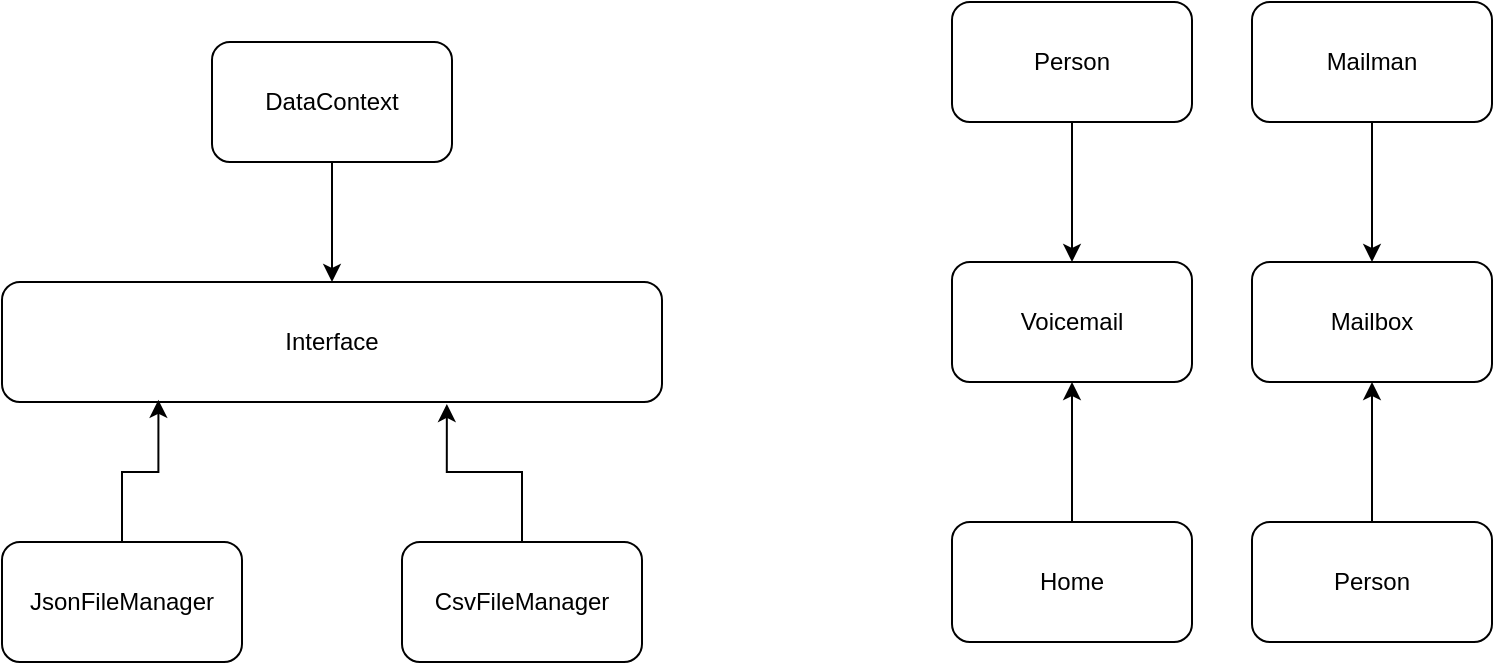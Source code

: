 <mxfile version="26.0.13">
  <diagram name="Page-1" id="Sn6EWg19AM5R_8AkQ4Zi">
    <mxGraphModel dx="830" dy="608" grid="1" gridSize="10" guides="1" tooltips="1" connect="1" arrows="1" fold="1" page="1" pageScale="1" pageWidth="850" pageHeight="1100" math="0" shadow="0">
      <root>
        <mxCell id="0" />
        <mxCell id="1" parent="0" />
        <mxCell id="in7ZH2lZRlxWviMKBcq--7" style="edgeStyle=orthogonalEdgeStyle;rounded=0;orthogonalLoop=1;jettySize=auto;html=1;entryX=0.5;entryY=0;entryDx=0;entryDy=0;" edge="1" parent="1" source="in7ZH2lZRlxWviMKBcq--1" target="in7ZH2lZRlxWviMKBcq--6">
          <mxGeometry relative="1" as="geometry" />
        </mxCell>
        <mxCell id="in7ZH2lZRlxWviMKBcq--1" value="DataContext" style="rounded=1;whiteSpace=wrap;html=1;" vertex="1" parent="1">
          <mxGeometry x="200" y="160" width="120" height="60" as="geometry" />
        </mxCell>
        <mxCell id="in7ZH2lZRlxWviMKBcq--2" value="JsonFileManager" style="rounded=1;whiteSpace=wrap;html=1;" vertex="1" parent="1">
          <mxGeometry x="95" y="410" width="120" height="60" as="geometry" />
        </mxCell>
        <mxCell id="in7ZH2lZRlxWviMKBcq--3" value="CsvFileManager" style="rounded=1;whiteSpace=wrap;html=1;" vertex="1" parent="1">
          <mxGeometry x="295" y="410" width="120" height="60" as="geometry" />
        </mxCell>
        <mxCell id="in7ZH2lZRlxWviMKBcq--6" value="Interface" style="rounded=1;whiteSpace=wrap;html=1;" vertex="1" parent="1">
          <mxGeometry x="95" y="280" width="330" height="60" as="geometry" />
        </mxCell>
        <mxCell id="in7ZH2lZRlxWviMKBcq--8" style="edgeStyle=orthogonalEdgeStyle;rounded=0;orthogonalLoop=1;jettySize=auto;html=1;entryX=0.237;entryY=0.982;entryDx=0;entryDy=0;entryPerimeter=0;" edge="1" parent="1" source="in7ZH2lZRlxWviMKBcq--2" target="in7ZH2lZRlxWviMKBcq--6">
          <mxGeometry relative="1" as="geometry" />
        </mxCell>
        <mxCell id="in7ZH2lZRlxWviMKBcq--9" style="edgeStyle=orthogonalEdgeStyle;rounded=0;orthogonalLoop=1;jettySize=auto;html=1;entryX=0.674;entryY=1.016;entryDx=0;entryDy=0;entryPerimeter=0;" edge="1" parent="1" source="in7ZH2lZRlxWviMKBcq--3" target="in7ZH2lZRlxWviMKBcq--6">
          <mxGeometry relative="1" as="geometry" />
        </mxCell>
        <mxCell id="in7ZH2lZRlxWviMKBcq--10" value="Voicemail" style="rounded=1;whiteSpace=wrap;html=1;" vertex="1" parent="1">
          <mxGeometry x="570" y="270" width="120" height="60" as="geometry" />
        </mxCell>
        <mxCell id="in7ZH2lZRlxWviMKBcq--17" style="edgeStyle=orthogonalEdgeStyle;rounded=0;orthogonalLoop=1;jettySize=auto;html=1;entryX=0.5;entryY=0;entryDx=0;entryDy=0;" edge="1" parent="1" source="in7ZH2lZRlxWviMKBcq--11" target="in7ZH2lZRlxWviMKBcq--10">
          <mxGeometry relative="1" as="geometry" />
        </mxCell>
        <mxCell id="in7ZH2lZRlxWviMKBcq--11" value="Person" style="rounded=1;whiteSpace=wrap;html=1;" vertex="1" parent="1">
          <mxGeometry x="570" y="140" width="120" height="60" as="geometry" />
        </mxCell>
        <mxCell id="in7ZH2lZRlxWviMKBcq--18" style="edgeStyle=orthogonalEdgeStyle;rounded=0;orthogonalLoop=1;jettySize=auto;html=1;entryX=0.5;entryY=1;entryDx=0;entryDy=0;" edge="1" parent="1" source="in7ZH2lZRlxWviMKBcq--12" target="in7ZH2lZRlxWviMKBcq--10">
          <mxGeometry relative="1" as="geometry" />
        </mxCell>
        <mxCell id="in7ZH2lZRlxWviMKBcq--12" value="Home" style="rounded=1;whiteSpace=wrap;html=1;" vertex="1" parent="1">
          <mxGeometry x="570" y="400" width="120" height="60" as="geometry" />
        </mxCell>
        <mxCell id="in7ZH2lZRlxWviMKBcq--13" value="Mailbox" style="rounded=1;whiteSpace=wrap;html=1;" vertex="1" parent="1">
          <mxGeometry x="720" y="270" width="120" height="60" as="geometry" />
        </mxCell>
        <mxCell id="in7ZH2lZRlxWviMKBcq--19" style="edgeStyle=orthogonalEdgeStyle;rounded=0;orthogonalLoop=1;jettySize=auto;html=1;entryX=0.5;entryY=0;entryDx=0;entryDy=0;" edge="1" parent="1" source="in7ZH2lZRlxWviMKBcq--14" target="in7ZH2lZRlxWviMKBcq--13">
          <mxGeometry relative="1" as="geometry" />
        </mxCell>
        <mxCell id="in7ZH2lZRlxWviMKBcq--14" value="Mailman" style="rounded=1;whiteSpace=wrap;html=1;" vertex="1" parent="1">
          <mxGeometry x="720" y="140" width="120" height="60" as="geometry" />
        </mxCell>
        <mxCell id="in7ZH2lZRlxWviMKBcq--20" style="edgeStyle=orthogonalEdgeStyle;rounded=0;orthogonalLoop=1;jettySize=auto;html=1;entryX=0.5;entryY=1;entryDx=0;entryDy=0;" edge="1" parent="1" source="in7ZH2lZRlxWviMKBcq--15" target="in7ZH2lZRlxWviMKBcq--13">
          <mxGeometry relative="1" as="geometry" />
        </mxCell>
        <mxCell id="in7ZH2lZRlxWviMKBcq--15" value="Person" style="rounded=1;whiteSpace=wrap;html=1;" vertex="1" parent="1">
          <mxGeometry x="720" y="400" width="120" height="60" as="geometry" />
        </mxCell>
      </root>
    </mxGraphModel>
  </diagram>
</mxfile>
